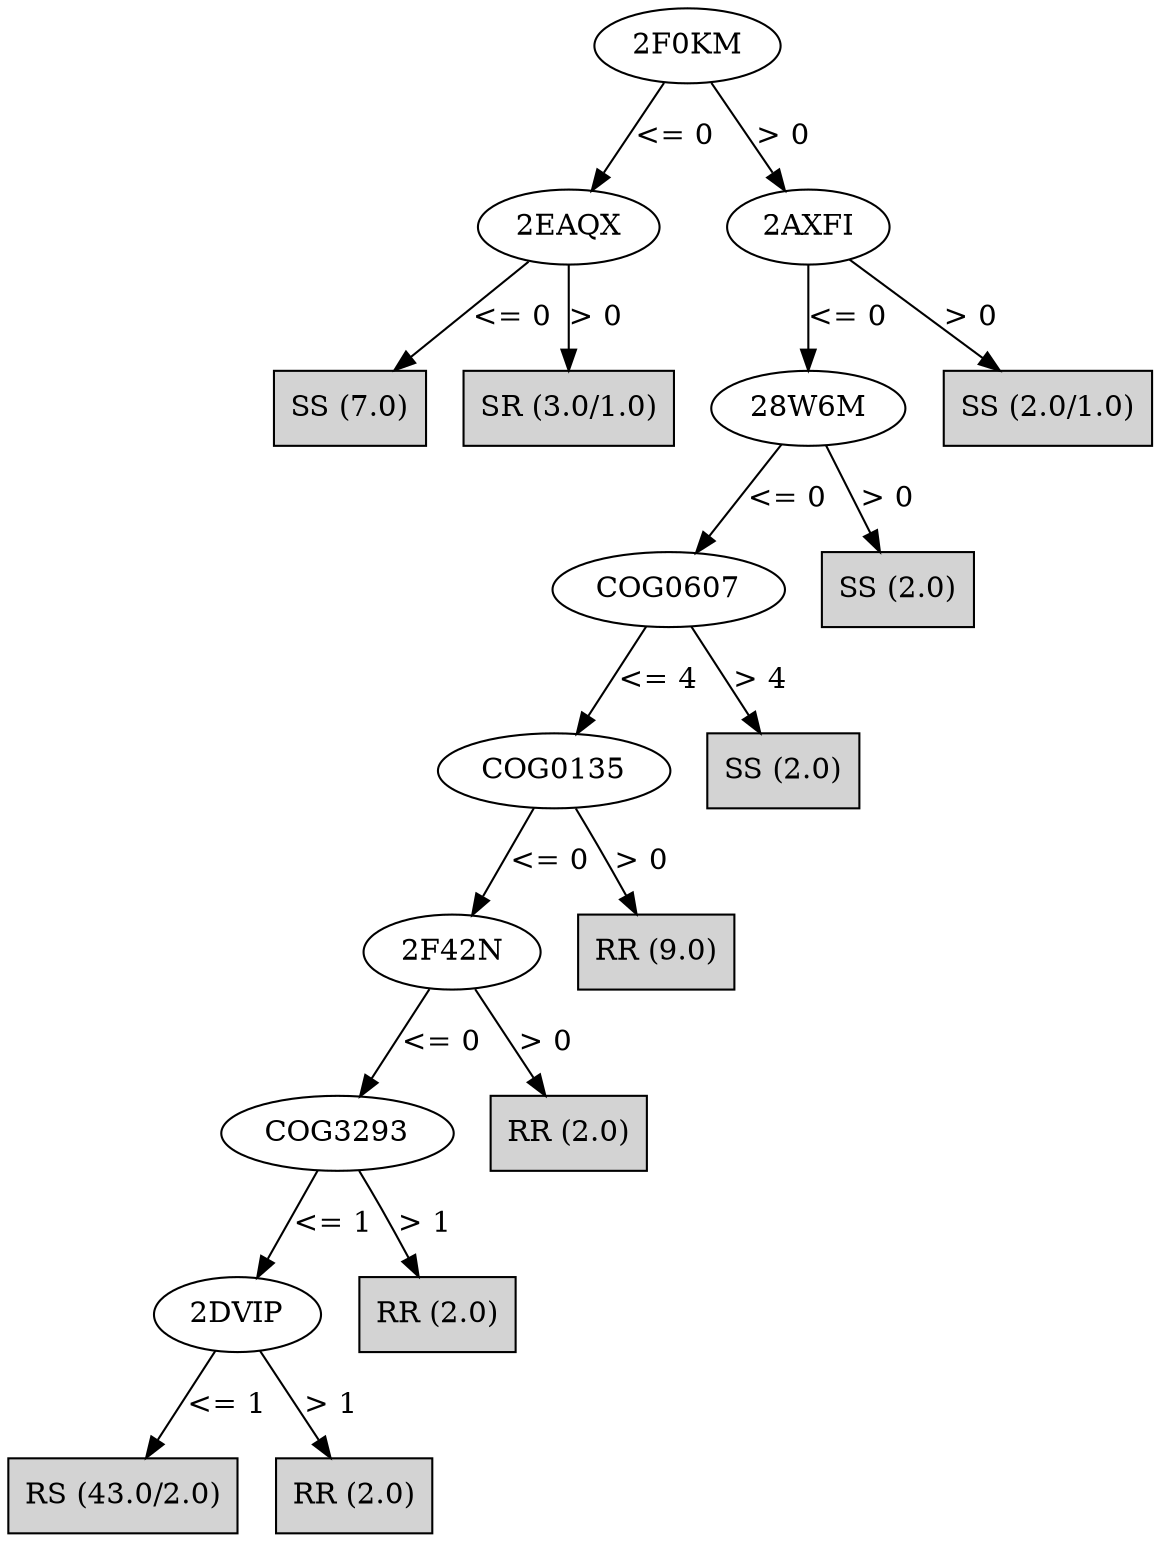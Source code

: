 digraph J48Tree {
N0 [label="2F0KM" ]
N0->N1 [label="<= 0"]
N1 [label="2EAQX" ]
N1->N2 [label="<= 0"]
N2 [label="SS (7.0)" shape=box style=filled ]
N1->N3 [label="> 0"]
N3 [label="SR (3.0/1.0)" shape=box style=filled ]
N0->N4 [label="> 0"]
N4 [label="2AXFI" ]
N4->N5 [label="<= 0"]
N5 [label="28W6M" ]
N5->N6 [label="<= 0"]
N6 [label="COG0607" ]
N6->N7 [label="<= 4"]
N7 [label="COG0135" ]
N7->N8 [label="<= 0"]
N8 [label="2F42N" ]
N8->N9 [label="<= 0"]
N9 [label="COG3293" ]
N9->N10 [label="<= 1"]
N10 [label="2DVIP" ]
N10->N11 [label="<= 1"]
N11 [label="RS (43.0/2.0)" shape=box style=filled ]
N10->N12 [label="> 1"]
N12 [label="RR (2.0)" shape=box style=filled ]
N9->N13 [label="> 1"]
N13 [label="RR (2.0)" shape=box style=filled ]
N8->N14 [label="> 0"]
N14 [label="RR (2.0)" shape=box style=filled ]
N7->N15 [label="> 0"]
N15 [label="RR (9.0)" shape=box style=filled ]
N6->N16 [label="> 4"]
N16 [label="SS (2.0)" shape=box style=filled ]
N5->N17 [label="> 0"]
N17 [label="SS (2.0)" shape=box style=filled ]
N4->N18 [label="> 0"]
N18 [label="SS (2.0/1.0)" shape=box style=filled ]
}

